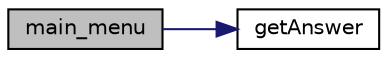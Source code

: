 digraph "main_menu"
{
  edge [fontname="Helvetica",fontsize="10",labelfontname="Helvetica",labelfontsize="10"];
  node [fontname="Helvetica",fontsize="10",shape=record];
  rankdir="LR";
  Node1 [label="main_menu",height=0.2,width=0.4,color="black", fillcolor="grey75", style="filled", fontcolor="black"];
  Node1 -> Node2 [color="midnightblue",fontsize="10",style="solid",fontname="Helvetica"];
  Node2 [label="getAnswer",height=0.2,width=0.4,color="black", fillcolor="white", style="filled",URL="$user__interface_8c.html#ad446d677222dae1e80caf8b0c660a650"];
}
